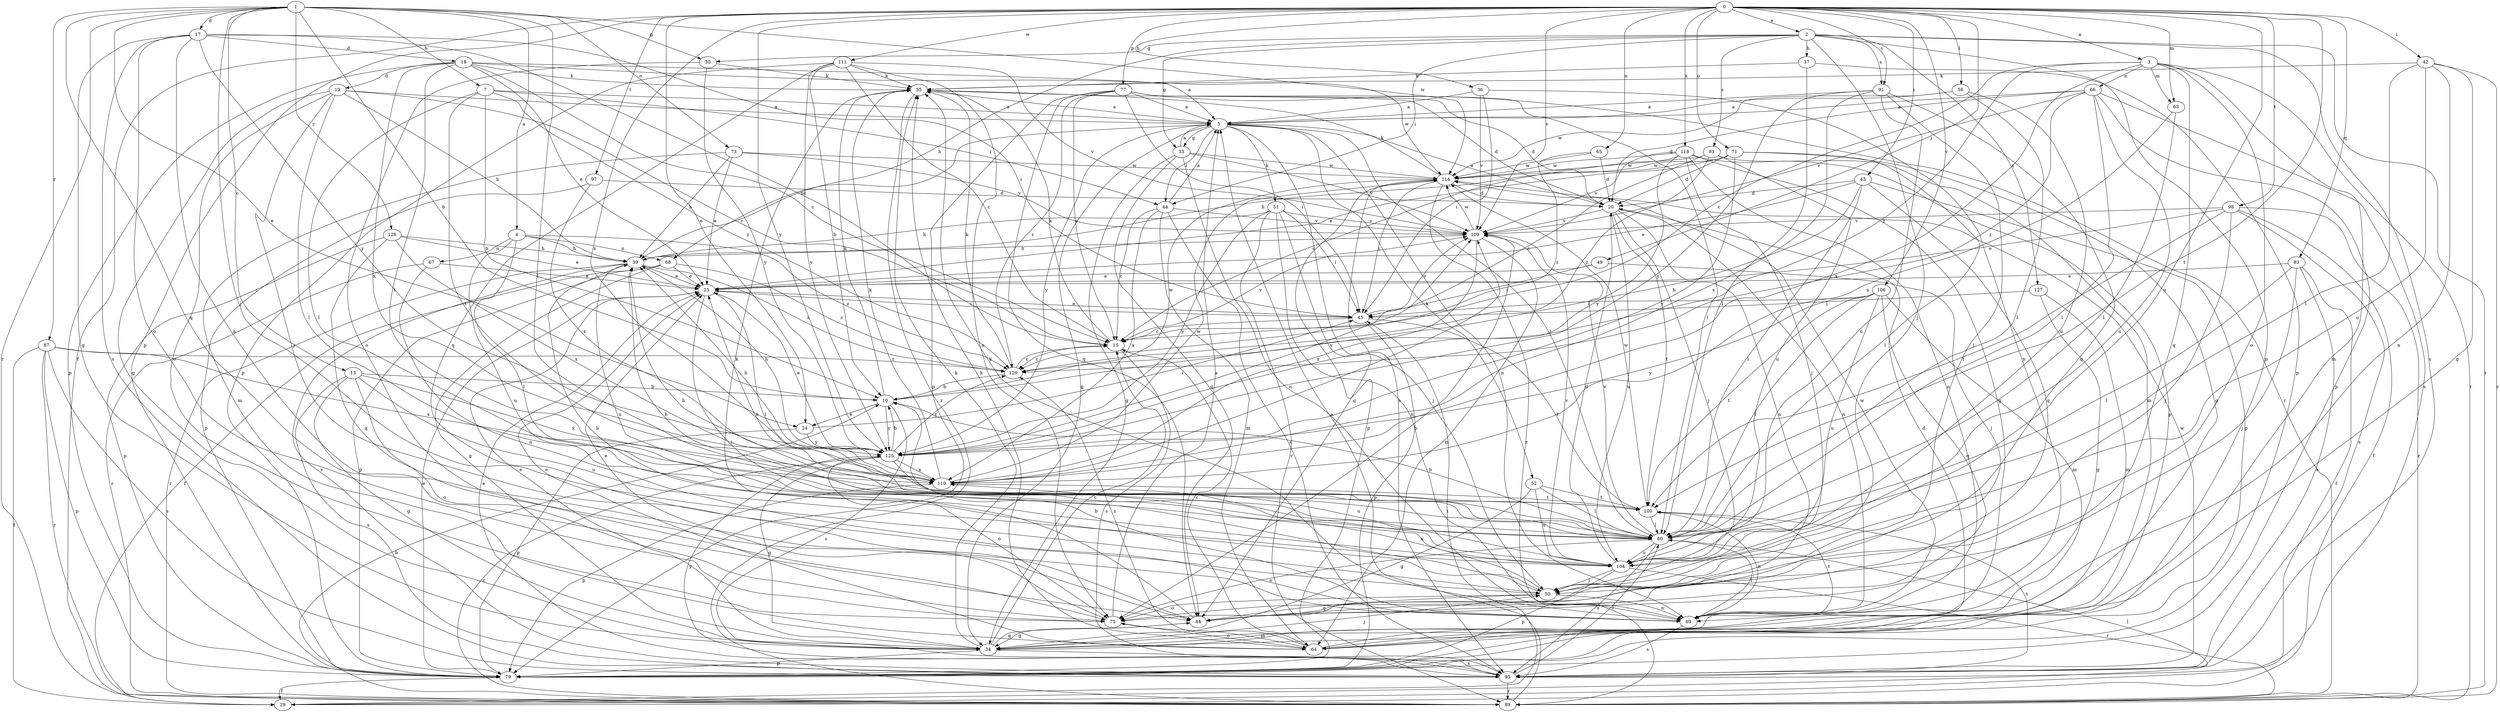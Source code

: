 strict digraph  {
0;
1;
2;
3;
4;
5;
7;
10;
13;
15;
17;
18;
19;
20;
24;
25;
29;
30;
33;
34;
36;
37;
39;
42;
43;
44;
45;
49;
50;
51;
52;
55;
56;
60;
63;
64;
65;
66;
67;
68;
69;
71;
73;
75;
77;
79;
83;
84;
87;
89;
91;
93;
95;
97;
98;
100;
104;
106;
109;
111;
114;
118;
119;
125;
126;
127;
129;
0 -> 2  [label=a];
0 -> 3  [label=a];
0 -> 24  [label=e];
0 -> 29  [label=f];
0 -> 36  [label=h];
0 -> 42  [label=i];
0 -> 43  [label=i];
0 -> 49  [label=j];
0 -> 56  [label=l];
0 -> 63  [label=m];
0 -> 65  [label=n];
0 -> 71  [label=o];
0 -> 77  [label=p];
0 -> 79  [label=p];
0 -> 83  [label=q];
0 -> 91  [label=s];
0 -> 97  [label=t];
0 -> 98  [label=t];
0 -> 100  [label=t];
0 -> 104  [label=u];
0 -> 106  [label=v];
0 -> 109  [label=v];
0 -> 111  [label=w];
0 -> 118  [label=x];
0 -> 119  [label=x];
0 -> 125  [label=y];
1 -> 4  [label=a];
1 -> 7  [label=b];
1 -> 10  [label=b];
1 -> 13  [label=c];
1 -> 17  [label=d];
1 -> 24  [label=e];
1 -> 30  [label=g];
1 -> 50  [label=j];
1 -> 60  [label=l];
1 -> 73  [label=o];
1 -> 84  [label=q];
1 -> 87  [label=r];
1 -> 89  [label=r];
1 -> 114  [label=w];
1 -> 126  [label=z];
2 -> 30  [label=g];
2 -> 33  [label=g];
2 -> 37  [label=h];
2 -> 39  [label=h];
2 -> 44  [label=i];
2 -> 50  [label=j];
2 -> 79  [label=p];
2 -> 89  [label=r];
2 -> 91  [label=s];
2 -> 93  [label=s];
2 -> 95  [label=s];
2 -> 127  [label=z];
3 -> 15  [label=c];
3 -> 63  [label=m];
3 -> 64  [label=m];
3 -> 66  [label=n];
3 -> 75  [label=o];
3 -> 84  [label=q];
3 -> 89  [label=r];
3 -> 119  [label=x];
3 -> 129  [label=z];
4 -> 39  [label=h];
4 -> 60  [label=l];
4 -> 67  [label=n];
4 -> 68  [label=n];
4 -> 104  [label=u];
4 -> 129  [label=z];
5 -> 33  [label=g];
5 -> 34  [label=g];
5 -> 44  [label=i];
5 -> 51  [label=k];
5 -> 52  [label=k];
5 -> 60  [label=l];
5 -> 68  [label=n];
5 -> 69  [label=n];
5 -> 95  [label=s];
5 -> 125  [label=y];
7 -> 5  [label=a];
7 -> 10  [label=b];
7 -> 44  [label=i];
7 -> 60  [label=l];
7 -> 100  [label=t];
7 -> 129  [label=z];
10 -> 24  [label=e];
10 -> 55  [label=k];
10 -> 95  [label=s];
10 -> 114  [label=w];
10 -> 125  [label=y];
13 -> 10  [label=b];
13 -> 34  [label=g];
13 -> 75  [label=o];
13 -> 95  [label=s];
13 -> 104  [label=u];
13 -> 119  [label=x];
15 -> 55  [label=k];
15 -> 95  [label=s];
15 -> 109  [label=v];
15 -> 129  [label=z];
17 -> 15  [label=c];
17 -> 18  [label=d];
17 -> 34  [label=g];
17 -> 45  [label=i];
17 -> 69  [label=n];
17 -> 75  [label=o];
17 -> 95  [label=s];
17 -> 125  [label=y];
18 -> 5  [label=a];
18 -> 15  [label=c];
18 -> 19  [label=d];
18 -> 25  [label=e];
18 -> 55  [label=k];
18 -> 79  [label=p];
18 -> 100  [label=t];
18 -> 114  [label=w];
18 -> 119  [label=x];
19 -> 5  [label=a];
19 -> 15  [label=c];
19 -> 34  [label=g];
19 -> 39  [label=h];
19 -> 50  [label=j];
19 -> 60  [label=l];
19 -> 75  [label=o];
20 -> 5  [label=a];
20 -> 50  [label=j];
20 -> 69  [label=n];
20 -> 75  [label=o];
20 -> 100  [label=t];
20 -> 104  [label=u];
20 -> 109  [label=v];
24 -> 45  [label=i];
24 -> 79  [label=p];
24 -> 125  [label=y];
25 -> 45  [label=i];
25 -> 50  [label=j];
25 -> 60  [label=l];
29 -> 45  [label=i];
29 -> 60  [label=l];
30 -> 55  [label=k];
30 -> 75  [label=o];
30 -> 125  [label=y];
33 -> 5  [label=a];
33 -> 34  [label=g];
33 -> 69  [label=n];
33 -> 84  [label=q];
33 -> 109  [label=v];
33 -> 114  [label=w];
34 -> 15  [label=c];
34 -> 25  [label=e];
34 -> 50  [label=j];
34 -> 55  [label=k];
34 -> 79  [label=p];
34 -> 84  [label=q];
34 -> 95  [label=s];
36 -> 5  [label=a];
36 -> 45  [label=i];
36 -> 69  [label=n];
36 -> 109  [label=v];
37 -> 55  [label=k];
37 -> 60  [label=l];
37 -> 79  [label=p];
39 -> 25  [label=e];
39 -> 89  [label=r];
39 -> 95  [label=s];
39 -> 104  [label=u];
39 -> 129  [label=z];
42 -> 34  [label=g];
42 -> 55  [label=k];
42 -> 60  [label=l];
42 -> 69  [label=n];
42 -> 89  [label=r];
42 -> 104  [label=u];
43 -> 10  [label=b];
43 -> 20  [label=d];
43 -> 25  [label=e];
43 -> 60  [label=l];
43 -> 79  [label=p];
43 -> 84  [label=q];
44 -> 5  [label=a];
44 -> 15  [label=c];
44 -> 64  [label=m];
44 -> 95  [label=s];
44 -> 109  [label=v];
44 -> 119  [label=x];
45 -> 15  [label=c];
45 -> 25  [label=e];
45 -> 79  [label=p];
45 -> 100  [label=t];
45 -> 109  [label=v];
49 -> 25  [label=e];
49 -> 45  [label=i];
49 -> 50  [label=j];
50 -> 39  [label=h];
50 -> 69  [label=n];
50 -> 75  [label=o];
50 -> 84  [label=q];
50 -> 119  [label=x];
51 -> 39  [label=h];
51 -> 45  [label=i];
51 -> 50  [label=j];
51 -> 69  [label=n];
51 -> 89  [label=r];
51 -> 109  [label=v];
51 -> 125  [label=y];
52 -> 34  [label=g];
52 -> 60  [label=l];
52 -> 100  [label=t];
52 -> 104  [label=u];
55 -> 5  [label=a];
55 -> 20  [label=d];
55 -> 89  [label=r];
56 -> 5  [label=a];
56 -> 60  [label=l];
56 -> 104  [label=u];
56 -> 114  [label=w];
60 -> 10  [label=b];
60 -> 25  [label=e];
60 -> 39  [label=h];
60 -> 75  [label=o];
60 -> 95  [label=s];
60 -> 104  [label=u];
60 -> 109  [label=v];
63 -> 60  [label=l];
63 -> 119  [label=x];
64 -> 15  [label=c];
64 -> 20  [label=d];
64 -> 25  [label=e];
64 -> 55  [label=k];
64 -> 75  [label=o];
64 -> 129  [label=z];
65 -> 20  [label=d];
65 -> 114  [label=w];
65 -> 129  [label=z];
66 -> 5  [label=a];
66 -> 20  [label=d];
66 -> 60  [label=l];
66 -> 79  [label=p];
66 -> 95  [label=s];
66 -> 104  [label=u];
66 -> 109  [label=v];
66 -> 129  [label=z];
67 -> 25  [label=e];
67 -> 69  [label=n];
67 -> 89  [label=r];
68 -> 25  [label=e];
68 -> 29  [label=f];
68 -> 34  [label=g];
68 -> 79  [label=p];
68 -> 129  [label=z];
69 -> 10  [label=b];
69 -> 55  [label=k];
69 -> 60  [label=l];
69 -> 95  [label=s];
69 -> 100  [label=t];
69 -> 114  [label=w];
71 -> 20  [label=d];
71 -> 25  [label=e];
71 -> 34  [label=g];
71 -> 39  [label=h];
71 -> 60  [label=l];
71 -> 114  [label=w];
71 -> 125  [label=y];
73 -> 25  [label=e];
73 -> 39  [label=h];
73 -> 64  [label=m];
73 -> 109  [label=v];
73 -> 114  [label=w];
75 -> 5  [label=a];
75 -> 25  [label=e];
75 -> 64  [label=m];
77 -> 5  [label=a];
77 -> 15  [label=c];
77 -> 20  [label=d];
77 -> 45  [label=i];
77 -> 60  [label=l];
77 -> 79  [label=p];
77 -> 84  [label=q];
77 -> 89  [label=r];
77 -> 129  [label=z];
79 -> 25  [label=e];
79 -> 29  [label=f];
83 -> 25  [label=e];
83 -> 29  [label=f];
83 -> 50  [label=j];
83 -> 60  [label=l];
83 -> 95  [label=s];
84 -> 34  [label=g];
84 -> 55  [label=k];
87 -> 29  [label=f];
87 -> 79  [label=p];
87 -> 89  [label=r];
87 -> 95  [label=s];
87 -> 119  [label=x];
87 -> 129  [label=z];
89 -> 5  [label=a];
89 -> 10  [label=b];
91 -> 5  [label=a];
91 -> 50  [label=j];
91 -> 84  [label=q];
91 -> 104  [label=u];
91 -> 119  [label=x];
91 -> 125  [label=y];
93 -> 15  [label=c];
93 -> 64  [label=m];
93 -> 104  [label=u];
93 -> 114  [label=w];
93 -> 129  [label=z];
95 -> 25  [label=e];
95 -> 60  [label=l];
95 -> 89  [label=r];
95 -> 100  [label=t];
95 -> 114  [label=w];
95 -> 125  [label=y];
97 -> 20  [label=d];
97 -> 79  [label=p];
97 -> 119  [label=x];
98 -> 25  [label=e];
98 -> 29  [label=f];
98 -> 50  [label=j];
98 -> 89  [label=r];
98 -> 95  [label=s];
98 -> 100  [label=t];
98 -> 109  [label=v];
100 -> 60  [label=l];
100 -> 69  [label=n];
100 -> 114  [label=w];
104 -> 20  [label=d];
104 -> 39  [label=h];
104 -> 50  [label=j];
104 -> 79  [label=p];
104 -> 89  [label=r];
104 -> 109  [label=v];
106 -> 45  [label=i];
106 -> 60  [label=l];
106 -> 64  [label=m];
106 -> 84  [label=q];
106 -> 100  [label=t];
106 -> 104  [label=u];
106 -> 125  [label=y];
109 -> 39  [label=h];
109 -> 64  [label=m];
109 -> 75  [label=o];
109 -> 114  [label=w];
109 -> 119  [label=x];
111 -> 10  [label=b];
111 -> 15  [label=c];
111 -> 55  [label=k];
111 -> 75  [label=o];
111 -> 79  [label=p];
111 -> 84  [label=q];
111 -> 109  [label=v];
111 -> 125  [label=y];
114 -> 20  [label=d];
114 -> 45  [label=i];
114 -> 55  [label=k];
114 -> 79  [label=p];
114 -> 84  [label=q];
114 -> 89  [label=r];
118 -> 15  [label=c];
118 -> 34  [label=g];
118 -> 50  [label=j];
118 -> 69  [label=n];
118 -> 79  [label=p];
118 -> 109  [label=v];
118 -> 114  [label=w];
118 -> 125  [label=y];
119 -> 39  [label=h];
119 -> 55  [label=k];
119 -> 79  [label=p];
119 -> 100  [label=t];
119 -> 109  [label=v];
119 -> 114  [label=w];
125 -> 10  [label=b];
125 -> 25  [label=e];
125 -> 34  [label=g];
125 -> 39  [label=h];
125 -> 75  [label=o];
125 -> 89  [label=r];
125 -> 104  [label=u];
125 -> 109  [label=v];
125 -> 119  [label=x];
125 -> 129  [label=z];
126 -> 25  [label=e];
126 -> 39  [label=h];
126 -> 79  [label=p];
126 -> 84  [label=q];
126 -> 119  [label=x];
127 -> 34  [label=g];
127 -> 45  [label=i];
127 -> 64  [label=m];
129 -> 10  [label=b];
129 -> 15  [label=c];
129 -> 55  [label=k];
}
